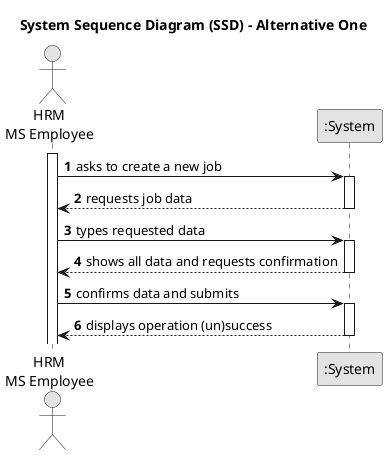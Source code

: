     @startuml
skinparam monochrome true
skinparam packageStyle rectangle
skinparam shadowing false

title System Sequence Diagram (SSD) - Alternative One

autonumber

actor "HRM\nMS Employee" as Employee
participant ":System" as System

activate Employee

    Employee -> System : asks to create a new job
    activate System

        System --> Employee : requests job data
    deactivate System

    Employee -> System : types requested data
    activate System

        System --> Employee : shows all data and requests confirmation
    deactivate System

    Employee -> System : confirms data and submits
    activate System

        System --> Employee : displays operation (un)success
    deactivate System

@enduml